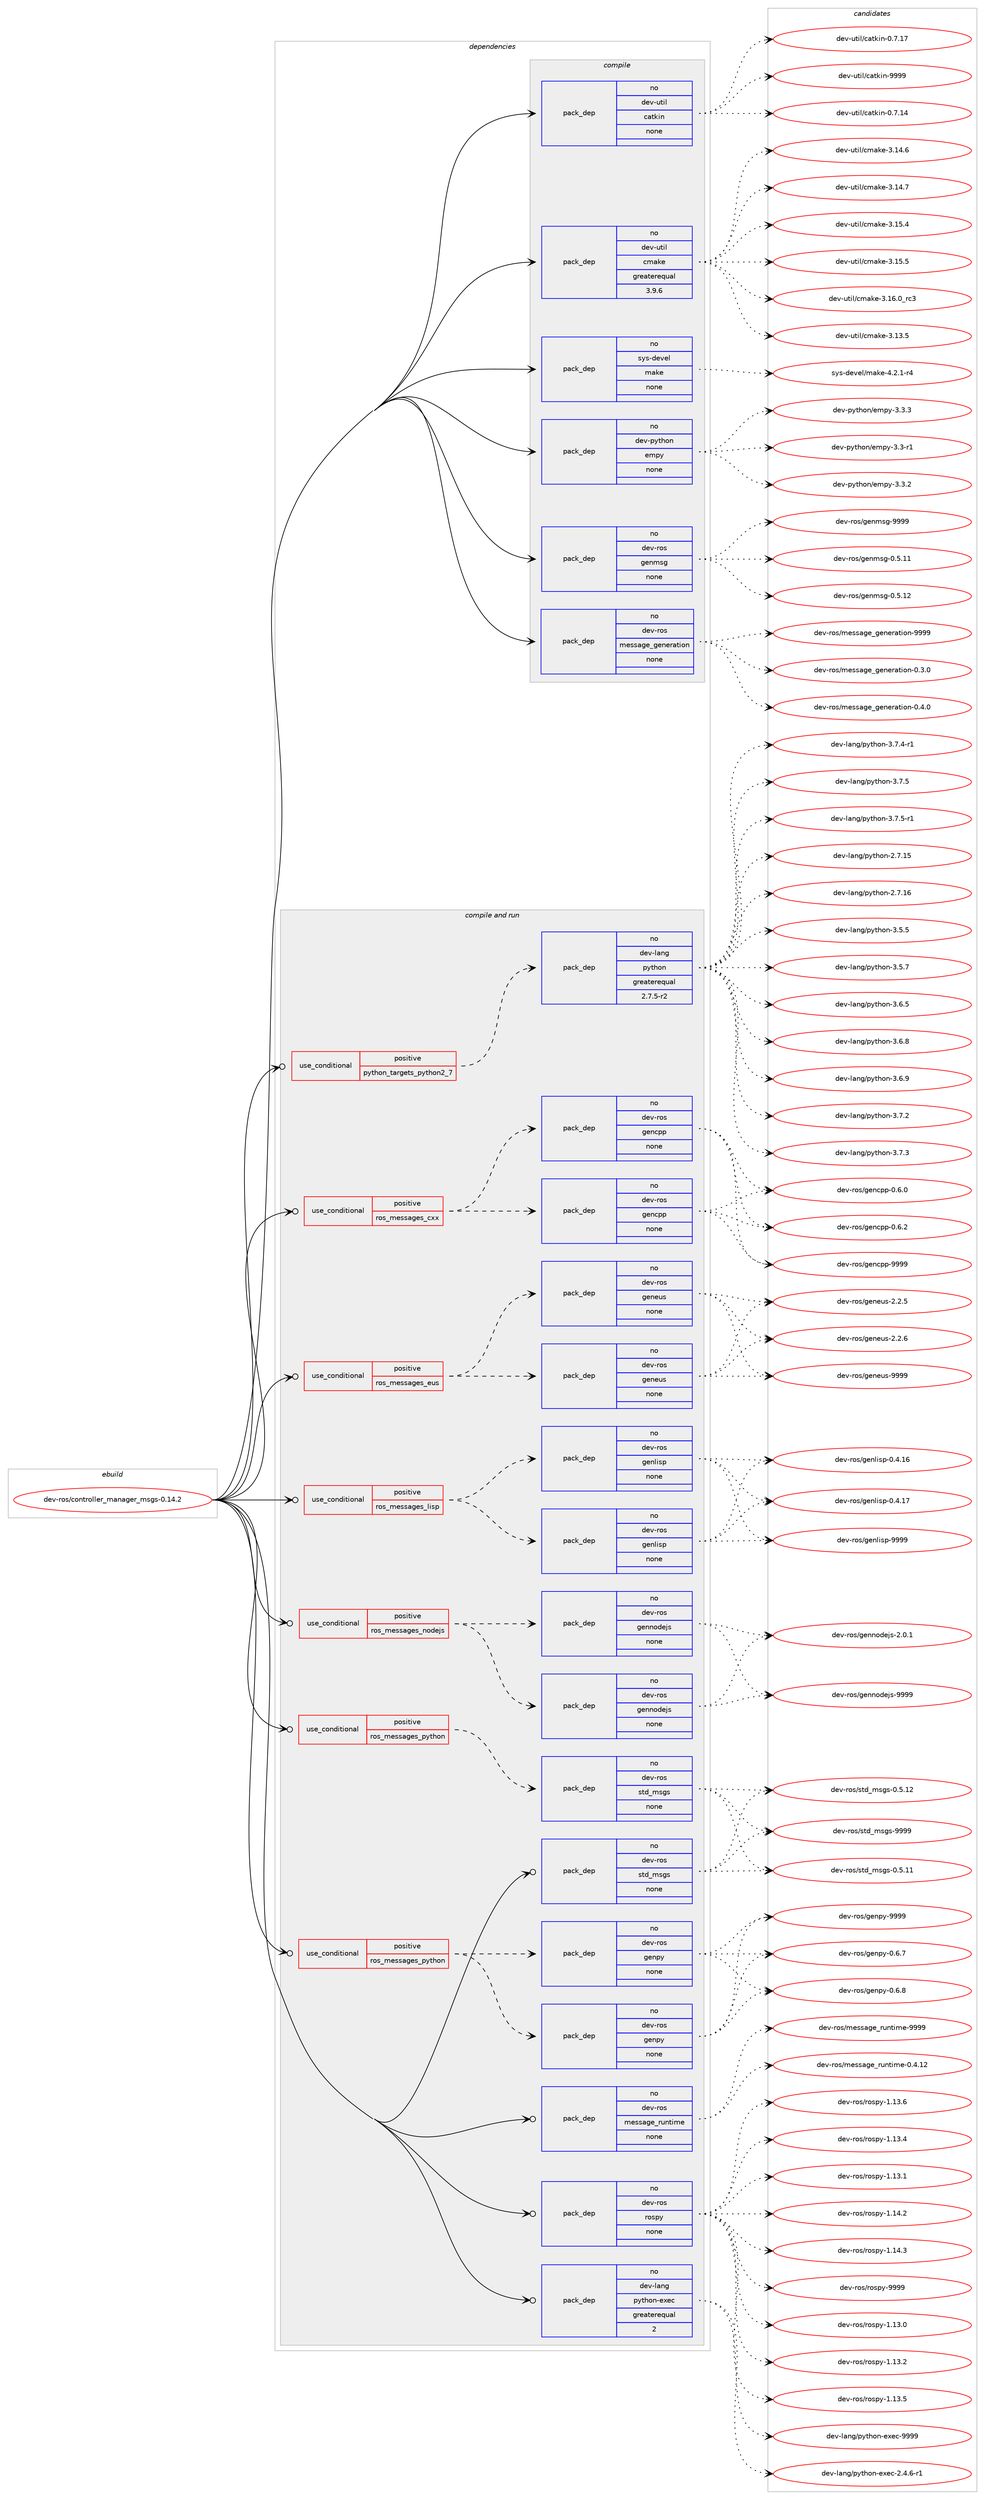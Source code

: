 digraph prolog {

# *************
# Graph options
# *************

newrank=true;
concentrate=true;
compound=true;
graph [rankdir=LR,fontname=Helvetica,fontsize=10,ranksep=1.5];#, ranksep=2.5, nodesep=0.2];
edge  [arrowhead=vee];
node  [fontname=Helvetica,fontsize=10];

# **********
# The ebuild
# **********

subgraph cluster_leftcol {
color=gray;
rank=same;
label=<<i>ebuild</i>>;
id [label="dev-ros/controller_manager_msgs-0.14.2", color=red, width=4, href="../dev-ros/controller_manager_msgs-0.14.2.svg"];
}

# ****************
# The dependencies
# ****************

subgraph cluster_midcol {
color=gray;
label=<<i>dependencies</i>>;
subgraph cluster_compile {
fillcolor="#eeeeee";
style=filled;
label=<<i>compile</i>>;
subgraph pack485402 {
dependency650260 [label=<<TABLE BORDER="0" CELLBORDER="1" CELLSPACING="0" CELLPADDING="4" WIDTH="220"><TR><TD ROWSPAN="6" CELLPADDING="30">pack_dep</TD></TR><TR><TD WIDTH="110">no</TD></TR><TR><TD>dev-python</TD></TR><TR><TD>empy</TD></TR><TR><TD>none</TD></TR><TR><TD></TD></TR></TABLE>>, shape=none, color=blue];
}
id:e -> dependency650260:w [weight=20,style="solid",arrowhead="vee"];
subgraph pack485403 {
dependency650261 [label=<<TABLE BORDER="0" CELLBORDER="1" CELLSPACING="0" CELLPADDING="4" WIDTH="220"><TR><TD ROWSPAN="6" CELLPADDING="30">pack_dep</TD></TR><TR><TD WIDTH="110">no</TD></TR><TR><TD>dev-ros</TD></TR><TR><TD>genmsg</TD></TR><TR><TD>none</TD></TR><TR><TD></TD></TR></TABLE>>, shape=none, color=blue];
}
id:e -> dependency650261:w [weight=20,style="solid",arrowhead="vee"];
subgraph pack485404 {
dependency650262 [label=<<TABLE BORDER="0" CELLBORDER="1" CELLSPACING="0" CELLPADDING="4" WIDTH="220"><TR><TD ROWSPAN="6" CELLPADDING="30">pack_dep</TD></TR><TR><TD WIDTH="110">no</TD></TR><TR><TD>dev-ros</TD></TR><TR><TD>message_generation</TD></TR><TR><TD>none</TD></TR><TR><TD></TD></TR></TABLE>>, shape=none, color=blue];
}
id:e -> dependency650262:w [weight=20,style="solid",arrowhead="vee"];
subgraph pack485405 {
dependency650263 [label=<<TABLE BORDER="0" CELLBORDER="1" CELLSPACING="0" CELLPADDING="4" WIDTH="220"><TR><TD ROWSPAN="6" CELLPADDING="30">pack_dep</TD></TR><TR><TD WIDTH="110">no</TD></TR><TR><TD>dev-util</TD></TR><TR><TD>catkin</TD></TR><TR><TD>none</TD></TR><TR><TD></TD></TR></TABLE>>, shape=none, color=blue];
}
id:e -> dependency650263:w [weight=20,style="solid",arrowhead="vee"];
subgraph pack485406 {
dependency650264 [label=<<TABLE BORDER="0" CELLBORDER="1" CELLSPACING="0" CELLPADDING="4" WIDTH="220"><TR><TD ROWSPAN="6" CELLPADDING="30">pack_dep</TD></TR><TR><TD WIDTH="110">no</TD></TR><TR><TD>dev-util</TD></TR><TR><TD>cmake</TD></TR><TR><TD>greaterequal</TD></TR><TR><TD>3.9.6</TD></TR></TABLE>>, shape=none, color=blue];
}
id:e -> dependency650264:w [weight=20,style="solid",arrowhead="vee"];
subgraph pack485407 {
dependency650265 [label=<<TABLE BORDER="0" CELLBORDER="1" CELLSPACING="0" CELLPADDING="4" WIDTH="220"><TR><TD ROWSPAN="6" CELLPADDING="30">pack_dep</TD></TR><TR><TD WIDTH="110">no</TD></TR><TR><TD>sys-devel</TD></TR><TR><TD>make</TD></TR><TR><TD>none</TD></TR><TR><TD></TD></TR></TABLE>>, shape=none, color=blue];
}
id:e -> dependency650265:w [weight=20,style="solid",arrowhead="vee"];
}
subgraph cluster_compileandrun {
fillcolor="#eeeeee";
style=filled;
label=<<i>compile and run</i>>;
subgraph cond152952 {
dependency650266 [label=<<TABLE BORDER="0" CELLBORDER="1" CELLSPACING="0" CELLPADDING="4"><TR><TD ROWSPAN="3" CELLPADDING="10">use_conditional</TD></TR><TR><TD>positive</TD></TR><TR><TD>python_targets_python2_7</TD></TR></TABLE>>, shape=none, color=red];
subgraph pack485408 {
dependency650267 [label=<<TABLE BORDER="0" CELLBORDER="1" CELLSPACING="0" CELLPADDING="4" WIDTH="220"><TR><TD ROWSPAN="6" CELLPADDING="30">pack_dep</TD></TR><TR><TD WIDTH="110">no</TD></TR><TR><TD>dev-lang</TD></TR><TR><TD>python</TD></TR><TR><TD>greaterequal</TD></TR><TR><TD>2.7.5-r2</TD></TR></TABLE>>, shape=none, color=blue];
}
dependency650266:e -> dependency650267:w [weight=20,style="dashed",arrowhead="vee"];
}
id:e -> dependency650266:w [weight=20,style="solid",arrowhead="odotvee"];
subgraph cond152953 {
dependency650268 [label=<<TABLE BORDER="0" CELLBORDER="1" CELLSPACING="0" CELLPADDING="4"><TR><TD ROWSPAN="3" CELLPADDING="10">use_conditional</TD></TR><TR><TD>positive</TD></TR><TR><TD>ros_messages_cxx</TD></TR></TABLE>>, shape=none, color=red];
subgraph pack485409 {
dependency650269 [label=<<TABLE BORDER="0" CELLBORDER="1" CELLSPACING="0" CELLPADDING="4" WIDTH="220"><TR><TD ROWSPAN="6" CELLPADDING="30">pack_dep</TD></TR><TR><TD WIDTH="110">no</TD></TR><TR><TD>dev-ros</TD></TR><TR><TD>gencpp</TD></TR><TR><TD>none</TD></TR><TR><TD></TD></TR></TABLE>>, shape=none, color=blue];
}
dependency650268:e -> dependency650269:w [weight=20,style="dashed",arrowhead="vee"];
subgraph pack485410 {
dependency650270 [label=<<TABLE BORDER="0" CELLBORDER="1" CELLSPACING="0" CELLPADDING="4" WIDTH="220"><TR><TD ROWSPAN="6" CELLPADDING="30">pack_dep</TD></TR><TR><TD WIDTH="110">no</TD></TR><TR><TD>dev-ros</TD></TR><TR><TD>gencpp</TD></TR><TR><TD>none</TD></TR><TR><TD></TD></TR></TABLE>>, shape=none, color=blue];
}
dependency650268:e -> dependency650270:w [weight=20,style="dashed",arrowhead="vee"];
}
id:e -> dependency650268:w [weight=20,style="solid",arrowhead="odotvee"];
subgraph cond152954 {
dependency650271 [label=<<TABLE BORDER="0" CELLBORDER="1" CELLSPACING="0" CELLPADDING="4"><TR><TD ROWSPAN="3" CELLPADDING="10">use_conditional</TD></TR><TR><TD>positive</TD></TR><TR><TD>ros_messages_eus</TD></TR></TABLE>>, shape=none, color=red];
subgraph pack485411 {
dependency650272 [label=<<TABLE BORDER="0" CELLBORDER="1" CELLSPACING="0" CELLPADDING="4" WIDTH="220"><TR><TD ROWSPAN="6" CELLPADDING="30">pack_dep</TD></TR><TR><TD WIDTH="110">no</TD></TR><TR><TD>dev-ros</TD></TR><TR><TD>geneus</TD></TR><TR><TD>none</TD></TR><TR><TD></TD></TR></TABLE>>, shape=none, color=blue];
}
dependency650271:e -> dependency650272:w [weight=20,style="dashed",arrowhead="vee"];
subgraph pack485412 {
dependency650273 [label=<<TABLE BORDER="0" CELLBORDER="1" CELLSPACING="0" CELLPADDING="4" WIDTH="220"><TR><TD ROWSPAN="6" CELLPADDING="30">pack_dep</TD></TR><TR><TD WIDTH="110">no</TD></TR><TR><TD>dev-ros</TD></TR><TR><TD>geneus</TD></TR><TR><TD>none</TD></TR><TR><TD></TD></TR></TABLE>>, shape=none, color=blue];
}
dependency650271:e -> dependency650273:w [weight=20,style="dashed",arrowhead="vee"];
}
id:e -> dependency650271:w [weight=20,style="solid",arrowhead="odotvee"];
subgraph cond152955 {
dependency650274 [label=<<TABLE BORDER="0" CELLBORDER="1" CELLSPACING="0" CELLPADDING="4"><TR><TD ROWSPAN="3" CELLPADDING="10">use_conditional</TD></TR><TR><TD>positive</TD></TR><TR><TD>ros_messages_lisp</TD></TR></TABLE>>, shape=none, color=red];
subgraph pack485413 {
dependency650275 [label=<<TABLE BORDER="0" CELLBORDER="1" CELLSPACING="0" CELLPADDING="4" WIDTH="220"><TR><TD ROWSPAN="6" CELLPADDING="30">pack_dep</TD></TR><TR><TD WIDTH="110">no</TD></TR><TR><TD>dev-ros</TD></TR><TR><TD>genlisp</TD></TR><TR><TD>none</TD></TR><TR><TD></TD></TR></TABLE>>, shape=none, color=blue];
}
dependency650274:e -> dependency650275:w [weight=20,style="dashed",arrowhead="vee"];
subgraph pack485414 {
dependency650276 [label=<<TABLE BORDER="0" CELLBORDER="1" CELLSPACING="0" CELLPADDING="4" WIDTH="220"><TR><TD ROWSPAN="6" CELLPADDING="30">pack_dep</TD></TR><TR><TD WIDTH="110">no</TD></TR><TR><TD>dev-ros</TD></TR><TR><TD>genlisp</TD></TR><TR><TD>none</TD></TR><TR><TD></TD></TR></TABLE>>, shape=none, color=blue];
}
dependency650274:e -> dependency650276:w [weight=20,style="dashed",arrowhead="vee"];
}
id:e -> dependency650274:w [weight=20,style="solid",arrowhead="odotvee"];
subgraph cond152956 {
dependency650277 [label=<<TABLE BORDER="0" CELLBORDER="1" CELLSPACING="0" CELLPADDING="4"><TR><TD ROWSPAN="3" CELLPADDING="10">use_conditional</TD></TR><TR><TD>positive</TD></TR><TR><TD>ros_messages_nodejs</TD></TR></TABLE>>, shape=none, color=red];
subgraph pack485415 {
dependency650278 [label=<<TABLE BORDER="0" CELLBORDER="1" CELLSPACING="0" CELLPADDING="4" WIDTH="220"><TR><TD ROWSPAN="6" CELLPADDING="30">pack_dep</TD></TR><TR><TD WIDTH="110">no</TD></TR><TR><TD>dev-ros</TD></TR><TR><TD>gennodejs</TD></TR><TR><TD>none</TD></TR><TR><TD></TD></TR></TABLE>>, shape=none, color=blue];
}
dependency650277:e -> dependency650278:w [weight=20,style="dashed",arrowhead="vee"];
subgraph pack485416 {
dependency650279 [label=<<TABLE BORDER="0" CELLBORDER="1" CELLSPACING="0" CELLPADDING="4" WIDTH="220"><TR><TD ROWSPAN="6" CELLPADDING="30">pack_dep</TD></TR><TR><TD WIDTH="110">no</TD></TR><TR><TD>dev-ros</TD></TR><TR><TD>gennodejs</TD></TR><TR><TD>none</TD></TR><TR><TD></TD></TR></TABLE>>, shape=none, color=blue];
}
dependency650277:e -> dependency650279:w [weight=20,style="dashed",arrowhead="vee"];
}
id:e -> dependency650277:w [weight=20,style="solid",arrowhead="odotvee"];
subgraph cond152957 {
dependency650280 [label=<<TABLE BORDER="0" CELLBORDER="1" CELLSPACING="0" CELLPADDING="4"><TR><TD ROWSPAN="3" CELLPADDING="10">use_conditional</TD></TR><TR><TD>positive</TD></TR><TR><TD>ros_messages_python</TD></TR></TABLE>>, shape=none, color=red];
subgraph pack485417 {
dependency650281 [label=<<TABLE BORDER="0" CELLBORDER="1" CELLSPACING="0" CELLPADDING="4" WIDTH="220"><TR><TD ROWSPAN="6" CELLPADDING="30">pack_dep</TD></TR><TR><TD WIDTH="110">no</TD></TR><TR><TD>dev-ros</TD></TR><TR><TD>genpy</TD></TR><TR><TD>none</TD></TR><TR><TD></TD></TR></TABLE>>, shape=none, color=blue];
}
dependency650280:e -> dependency650281:w [weight=20,style="dashed",arrowhead="vee"];
subgraph pack485418 {
dependency650282 [label=<<TABLE BORDER="0" CELLBORDER="1" CELLSPACING="0" CELLPADDING="4" WIDTH="220"><TR><TD ROWSPAN="6" CELLPADDING="30">pack_dep</TD></TR><TR><TD WIDTH="110">no</TD></TR><TR><TD>dev-ros</TD></TR><TR><TD>genpy</TD></TR><TR><TD>none</TD></TR><TR><TD></TD></TR></TABLE>>, shape=none, color=blue];
}
dependency650280:e -> dependency650282:w [weight=20,style="dashed",arrowhead="vee"];
}
id:e -> dependency650280:w [weight=20,style="solid",arrowhead="odotvee"];
subgraph cond152958 {
dependency650283 [label=<<TABLE BORDER="0" CELLBORDER="1" CELLSPACING="0" CELLPADDING="4"><TR><TD ROWSPAN="3" CELLPADDING="10">use_conditional</TD></TR><TR><TD>positive</TD></TR><TR><TD>ros_messages_python</TD></TR></TABLE>>, shape=none, color=red];
subgraph pack485419 {
dependency650284 [label=<<TABLE BORDER="0" CELLBORDER="1" CELLSPACING="0" CELLPADDING="4" WIDTH="220"><TR><TD ROWSPAN="6" CELLPADDING="30">pack_dep</TD></TR><TR><TD WIDTH="110">no</TD></TR><TR><TD>dev-ros</TD></TR><TR><TD>std_msgs</TD></TR><TR><TD>none</TD></TR><TR><TD></TD></TR></TABLE>>, shape=none, color=blue];
}
dependency650283:e -> dependency650284:w [weight=20,style="dashed",arrowhead="vee"];
}
id:e -> dependency650283:w [weight=20,style="solid",arrowhead="odotvee"];
subgraph pack485420 {
dependency650285 [label=<<TABLE BORDER="0" CELLBORDER="1" CELLSPACING="0" CELLPADDING="4" WIDTH="220"><TR><TD ROWSPAN="6" CELLPADDING="30">pack_dep</TD></TR><TR><TD WIDTH="110">no</TD></TR><TR><TD>dev-lang</TD></TR><TR><TD>python-exec</TD></TR><TR><TD>greaterequal</TD></TR><TR><TD>2</TD></TR></TABLE>>, shape=none, color=blue];
}
id:e -> dependency650285:w [weight=20,style="solid",arrowhead="odotvee"];
subgraph pack485421 {
dependency650286 [label=<<TABLE BORDER="0" CELLBORDER="1" CELLSPACING="0" CELLPADDING="4" WIDTH="220"><TR><TD ROWSPAN="6" CELLPADDING="30">pack_dep</TD></TR><TR><TD WIDTH="110">no</TD></TR><TR><TD>dev-ros</TD></TR><TR><TD>message_runtime</TD></TR><TR><TD>none</TD></TR><TR><TD></TD></TR></TABLE>>, shape=none, color=blue];
}
id:e -> dependency650286:w [weight=20,style="solid",arrowhead="odotvee"];
subgraph pack485422 {
dependency650287 [label=<<TABLE BORDER="0" CELLBORDER="1" CELLSPACING="0" CELLPADDING="4" WIDTH="220"><TR><TD ROWSPAN="6" CELLPADDING="30">pack_dep</TD></TR><TR><TD WIDTH="110">no</TD></TR><TR><TD>dev-ros</TD></TR><TR><TD>rospy</TD></TR><TR><TD>none</TD></TR><TR><TD></TD></TR></TABLE>>, shape=none, color=blue];
}
id:e -> dependency650287:w [weight=20,style="solid",arrowhead="odotvee"];
subgraph pack485423 {
dependency650288 [label=<<TABLE BORDER="0" CELLBORDER="1" CELLSPACING="0" CELLPADDING="4" WIDTH="220"><TR><TD ROWSPAN="6" CELLPADDING="30">pack_dep</TD></TR><TR><TD WIDTH="110">no</TD></TR><TR><TD>dev-ros</TD></TR><TR><TD>std_msgs</TD></TR><TR><TD>none</TD></TR><TR><TD></TD></TR></TABLE>>, shape=none, color=blue];
}
id:e -> dependency650288:w [weight=20,style="solid",arrowhead="odotvee"];
}
subgraph cluster_run {
fillcolor="#eeeeee";
style=filled;
label=<<i>run</i>>;
}
}

# **************
# The candidates
# **************

subgraph cluster_choices {
rank=same;
color=gray;
label=<<i>candidates</i>>;

subgraph choice485402 {
color=black;
nodesep=1;
choice1001011184511212111610411111047101109112121455146514511449 [label="dev-python/empy-3.3-r1", color=red, width=4,href="../dev-python/empy-3.3-r1.svg"];
choice1001011184511212111610411111047101109112121455146514650 [label="dev-python/empy-3.3.2", color=red, width=4,href="../dev-python/empy-3.3.2.svg"];
choice1001011184511212111610411111047101109112121455146514651 [label="dev-python/empy-3.3.3", color=red, width=4,href="../dev-python/empy-3.3.3.svg"];
dependency650260:e -> choice1001011184511212111610411111047101109112121455146514511449:w [style=dotted,weight="100"];
dependency650260:e -> choice1001011184511212111610411111047101109112121455146514650:w [style=dotted,weight="100"];
dependency650260:e -> choice1001011184511212111610411111047101109112121455146514651:w [style=dotted,weight="100"];
}
subgraph choice485403 {
color=black;
nodesep=1;
choice100101118451141111154710310111010911510345484653464949 [label="dev-ros/genmsg-0.5.11", color=red, width=4,href="../dev-ros/genmsg-0.5.11.svg"];
choice100101118451141111154710310111010911510345484653464950 [label="dev-ros/genmsg-0.5.12", color=red, width=4,href="../dev-ros/genmsg-0.5.12.svg"];
choice10010111845114111115471031011101091151034557575757 [label="dev-ros/genmsg-9999", color=red, width=4,href="../dev-ros/genmsg-9999.svg"];
dependency650261:e -> choice100101118451141111154710310111010911510345484653464949:w [style=dotted,weight="100"];
dependency650261:e -> choice100101118451141111154710310111010911510345484653464950:w [style=dotted,weight="100"];
dependency650261:e -> choice10010111845114111115471031011101091151034557575757:w [style=dotted,weight="100"];
}
subgraph choice485404 {
color=black;
nodesep=1;
choice1001011184511411111547109101115115971031019510310111010111497116105111110454846514648 [label="dev-ros/message_generation-0.3.0", color=red, width=4,href="../dev-ros/message_generation-0.3.0.svg"];
choice1001011184511411111547109101115115971031019510310111010111497116105111110454846524648 [label="dev-ros/message_generation-0.4.0", color=red, width=4,href="../dev-ros/message_generation-0.4.0.svg"];
choice10010111845114111115471091011151159710310195103101110101114971161051111104557575757 [label="dev-ros/message_generation-9999", color=red, width=4,href="../dev-ros/message_generation-9999.svg"];
dependency650262:e -> choice1001011184511411111547109101115115971031019510310111010111497116105111110454846514648:w [style=dotted,weight="100"];
dependency650262:e -> choice1001011184511411111547109101115115971031019510310111010111497116105111110454846524648:w [style=dotted,weight="100"];
dependency650262:e -> choice10010111845114111115471091011151159710310195103101110101114971161051111104557575757:w [style=dotted,weight="100"];
}
subgraph choice485405 {
color=black;
nodesep=1;
choice1001011184511711610510847999711610710511045484655464952 [label="dev-util/catkin-0.7.14", color=red, width=4,href="../dev-util/catkin-0.7.14.svg"];
choice1001011184511711610510847999711610710511045484655464955 [label="dev-util/catkin-0.7.17", color=red, width=4,href="../dev-util/catkin-0.7.17.svg"];
choice100101118451171161051084799971161071051104557575757 [label="dev-util/catkin-9999", color=red, width=4,href="../dev-util/catkin-9999.svg"];
dependency650263:e -> choice1001011184511711610510847999711610710511045484655464952:w [style=dotted,weight="100"];
dependency650263:e -> choice1001011184511711610510847999711610710511045484655464955:w [style=dotted,weight="100"];
dependency650263:e -> choice100101118451171161051084799971161071051104557575757:w [style=dotted,weight="100"];
}
subgraph choice485406 {
color=black;
nodesep=1;
choice1001011184511711610510847991099710710145514649514653 [label="dev-util/cmake-3.13.5", color=red, width=4,href="../dev-util/cmake-3.13.5.svg"];
choice1001011184511711610510847991099710710145514649524654 [label="dev-util/cmake-3.14.6", color=red, width=4,href="../dev-util/cmake-3.14.6.svg"];
choice1001011184511711610510847991099710710145514649524655 [label="dev-util/cmake-3.14.7", color=red, width=4,href="../dev-util/cmake-3.14.7.svg"];
choice1001011184511711610510847991099710710145514649534652 [label="dev-util/cmake-3.15.4", color=red, width=4,href="../dev-util/cmake-3.15.4.svg"];
choice1001011184511711610510847991099710710145514649534653 [label="dev-util/cmake-3.15.5", color=red, width=4,href="../dev-util/cmake-3.15.5.svg"];
choice1001011184511711610510847991099710710145514649544648951149951 [label="dev-util/cmake-3.16.0_rc3", color=red, width=4,href="../dev-util/cmake-3.16.0_rc3.svg"];
dependency650264:e -> choice1001011184511711610510847991099710710145514649514653:w [style=dotted,weight="100"];
dependency650264:e -> choice1001011184511711610510847991099710710145514649524654:w [style=dotted,weight="100"];
dependency650264:e -> choice1001011184511711610510847991099710710145514649524655:w [style=dotted,weight="100"];
dependency650264:e -> choice1001011184511711610510847991099710710145514649534652:w [style=dotted,weight="100"];
dependency650264:e -> choice1001011184511711610510847991099710710145514649534653:w [style=dotted,weight="100"];
dependency650264:e -> choice1001011184511711610510847991099710710145514649544648951149951:w [style=dotted,weight="100"];
}
subgraph choice485407 {
color=black;
nodesep=1;
choice1151211154510010111810110847109971071014552465046494511452 [label="sys-devel/make-4.2.1-r4", color=red, width=4,href="../sys-devel/make-4.2.1-r4.svg"];
dependency650265:e -> choice1151211154510010111810110847109971071014552465046494511452:w [style=dotted,weight="100"];
}
subgraph choice485408 {
color=black;
nodesep=1;
choice10010111845108971101034711212111610411111045504655464953 [label="dev-lang/python-2.7.15", color=red, width=4,href="../dev-lang/python-2.7.15.svg"];
choice10010111845108971101034711212111610411111045504655464954 [label="dev-lang/python-2.7.16", color=red, width=4,href="../dev-lang/python-2.7.16.svg"];
choice100101118451089711010347112121116104111110455146534653 [label="dev-lang/python-3.5.5", color=red, width=4,href="../dev-lang/python-3.5.5.svg"];
choice100101118451089711010347112121116104111110455146534655 [label="dev-lang/python-3.5.7", color=red, width=4,href="../dev-lang/python-3.5.7.svg"];
choice100101118451089711010347112121116104111110455146544653 [label="dev-lang/python-3.6.5", color=red, width=4,href="../dev-lang/python-3.6.5.svg"];
choice100101118451089711010347112121116104111110455146544656 [label="dev-lang/python-3.6.8", color=red, width=4,href="../dev-lang/python-3.6.8.svg"];
choice100101118451089711010347112121116104111110455146544657 [label="dev-lang/python-3.6.9", color=red, width=4,href="../dev-lang/python-3.6.9.svg"];
choice100101118451089711010347112121116104111110455146554650 [label="dev-lang/python-3.7.2", color=red, width=4,href="../dev-lang/python-3.7.2.svg"];
choice100101118451089711010347112121116104111110455146554651 [label="dev-lang/python-3.7.3", color=red, width=4,href="../dev-lang/python-3.7.3.svg"];
choice1001011184510897110103471121211161041111104551465546524511449 [label="dev-lang/python-3.7.4-r1", color=red, width=4,href="../dev-lang/python-3.7.4-r1.svg"];
choice100101118451089711010347112121116104111110455146554653 [label="dev-lang/python-3.7.5", color=red, width=4,href="../dev-lang/python-3.7.5.svg"];
choice1001011184510897110103471121211161041111104551465546534511449 [label="dev-lang/python-3.7.5-r1", color=red, width=4,href="../dev-lang/python-3.7.5-r1.svg"];
dependency650267:e -> choice10010111845108971101034711212111610411111045504655464953:w [style=dotted,weight="100"];
dependency650267:e -> choice10010111845108971101034711212111610411111045504655464954:w [style=dotted,weight="100"];
dependency650267:e -> choice100101118451089711010347112121116104111110455146534653:w [style=dotted,weight="100"];
dependency650267:e -> choice100101118451089711010347112121116104111110455146534655:w [style=dotted,weight="100"];
dependency650267:e -> choice100101118451089711010347112121116104111110455146544653:w [style=dotted,weight="100"];
dependency650267:e -> choice100101118451089711010347112121116104111110455146544656:w [style=dotted,weight="100"];
dependency650267:e -> choice100101118451089711010347112121116104111110455146544657:w [style=dotted,weight="100"];
dependency650267:e -> choice100101118451089711010347112121116104111110455146554650:w [style=dotted,weight="100"];
dependency650267:e -> choice100101118451089711010347112121116104111110455146554651:w [style=dotted,weight="100"];
dependency650267:e -> choice1001011184510897110103471121211161041111104551465546524511449:w [style=dotted,weight="100"];
dependency650267:e -> choice100101118451089711010347112121116104111110455146554653:w [style=dotted,weight="100"];
dependency650267:e -> choice1001011184510897110103471121211161041111104551465546534511449:w [style=dotted,weight="100"];
}
subgraph choice485409 {
color=black;
nodesep=1;
choice100101118451141111154710310111099112112454846544648 [label="dev-ros/gencpp-0.6.0", color=red, width=4,href="../dev-ros/gencpp-0.6.0.svg"];
choice100101118451141111154710310111099112112454846544650 [label="dev-ros/gencpp-0.6.2", color=red, width=4,href="../dev-ros/gencpp-0.6.2.svg"];
choice1001011184511411111547103101110991121124557575757 [label="dev-ros/gencpp-9999", color=red, width=4,href="../dev-ros/gencpp-9999.svg"];
dependency650269:e -> choice100101118451141111154710310111099112112454846544648:w [style=dotted,weight="100"];
dependency650269:e -> choice100101118451141111154710310111099112112454846544650:w [style=dotted,weight="100"];
dependency650269:e -> choice1001011184511411111547103101110991121124557575757:w [style=dotted,weight="100"];
}
subgraph choice485410 {
color=black;
nodesep=1;
choice100101118451141111154710310111099112112454846544648 [label="dev-ros/gencpp-0.6.0", color=red, width=4,href="../dev-ros/gencpp-0.6.0.svg"];
choice100101118451141111154710310111099112112454846544650 [label="dev-ros/gencpp-0.6.2", color=red, width=4,href="../dev-ros/gencpp-0.6.2.svg"];
choice1001011184511411111547103101110991121124557575757 [label="dev-ros/gencpp-9999", color=red, width=4,href="../dev-ros/gencpp-9999.svg"];
dependency650270:e -> choice100101118451141111154710310111099112112454846544648:w [style=dotted,weight="100"];
dependency650270:e -> choice100101118451141111154710310111099112112454846544650:w [style=dotted,weight="100"];
dependency650270:e -> choice1001011184511411111547103101110991121124557575757:w [style=dotted,weight="100"];
}
subgraph choice485411 {
color=black;
nodesep=1;
choice1001011184511411111547103101110101117115455046504653 [label="dev-ros/geneus-2.2.5", color=red, width=4,href="../dev-ros/geneus-2.2.5.svg"];
choice1001011184511411111547103101110101117115455046504654 [label="dev-ros/geneus-2.2.6", color=red, width=4,href="../dev-ros/geneus-2.2.6.svg"];
choice10010111845114111115471031011101011171154557575757 [label="dev-ros/geneus-9999", color=red, width=4,href="../dev-ros/geneus-9999.svg"];
dependency650272:e -> choice1001011184511411111547103101110101117115455046504653:w [style=dotted,weight="100"];
dependency650272:e -> choice1001011184511411111547103101110101117115455046504654:w [style=dotted,weight="100"];
dependency650272:e -> choice10010111845114111115471031011101011171154557575757:w [style=dotted,weight="100"];
}
subgraph choice485412 {
color=black;
nodesep=1;
choice1001011184511411111547103101110101117115455046504653 [label="dev-ros/geneus-2.2.5", color=red, width=4,href="../dev-ros/geneus-2.2.5.svg"];
choice1001011184511411111547103101110101117115455046504654 [label="dev-ros/geneus-2.2.6", color=red, width=4,href="../dev-ros/geneus-2.2.6.svg"];
choice10010111845114111115471031011101011171154557575757 [label="dev-ros/geneus-9999", color=red, width=4,href="../dev-ros/geneus-9999.svg"];
dependency650273:e -> choice1001011184511411111547103101110101117115455046504653:w [style=dotted,weight="100"];
dependency650273:e -> choice1001011184511411111547103101110101117115455046504654:w [style=dotted,weight="100"];
dependency650273:e -> choice10010111845114111115471031011101011171154557575757:w [style=dotted,weight="100"];
}
subgraph choice485413 {
color=black;
nodesep=1;
choice100101118451141111154710310111010810511511245484652464954 [label="dev-ros/genlisp-0.4.16", color=red, width=4,href="../dev-ros/genlisp-0.4.16.svg"];
choice100101118451141111154710310111010810511511245484652464955 [label="dev-ros/genlisp-0.4.17", color=red, width=4,href="../dev-ros/genlisp-0.4.17.svg"];
choice10010111845114111115471031011101081051151124557575757 [label="dev-ros/genlisp-9999", color=red, width=4,href="../dev-ros/genlisp-9999.svg"];
dependency650275:e -> choice100101118451141111154710310111010810511511245484652464954:w [style=dotted,weight="100"];
dependency650275:e -> choice100101118451141111154710310111010810511511245484652464955:w [style=dotted,weight="100"];
dependency650275:e -> choice10010111845114111115471031011101081051151124557575757:w [style=dotted,weight="100"];
}
subgraph choice485414 {
color=black;
nodesep=1;
choice100101118451141111154710310111010810511511245484652464954 [label="dev-ros/genlisp-0.4.16", color=red, width=4,href="../dev-ros/genlisp-0.4.16.svg"];
choice100101118451141111154710310111010810511511245484652464955 [label="dev-ros/genlisp-0.4.17", color=red, width=4,href="../dev-ros/genlisp-0.4.17.svg"];
choice10010111845114111115471031011101081051151124557575757 [label="dev-ros/genlisp-9999", color=red, width=4,href="../dev-ros/genlisp-9999.svg"];
dependency650276:e -> choice100101118451141111154710310111010810511511245484652464954:w [style=dotted,weight="100"];
dependency650276:e -> choice100101118451141111154710310111010810511511245484652464955:w [style=dotted,weight="100"];
dependency650276:e -> choice10010111845114111115471031011101081051151124557575757:w [style=dotted,weight="100"];
}
subgraph choice485415 {
color=black;
nodesep=1;
choice1001011184511411111547103101110110111100101106115455046484649 [label="dev-ros/gennodejs-2.0.1", color=red, width=4,href="../dev-ros/gennodejs-2.0.1.svg"];
choice10010111845114111115471031011101101111001011061154557575757 [label="dev-ros/gennodejs-9999", color=red, width=4,href="../dev-ros/gennodejs-9999.svg"];
dependency650278:e -> choice1001011184511411111547103101110110111100101106115455046484649:w [style=dotted,weight="100"];
dependency650278:e -> choice10010111845114111115471031011101101111001011061154557575757:w [style=dotted,weight="100"];
}
subgraph choice485416 {
color=black;
nodesep=1;
choice1001011184511411111547103101110110111100101106115455046484649 [label="dev-ros/gennodejs-2.0.1", color=red, width=4,href="../dev-ros/gennodejs-2.0.1.svg"];
choice10010111845114111115471031011101101111001011061154557575757 [label="dev-ros/gennodejs-9999", color=red, width=4,href="../dev-ros/gennodejs-9999.svg"];
dependency650279:e -> choice1001011184511411111547103101110110111100101106115455046484649:w [style=dotted,weight="100"];
dependency650279:e -> choice10010111845114111115471031011101101111001011061154557575757:w [style=dotted,weight="100"];
}
subgraph choice485417 {
color=black;
nodesep=1;
choice1001011184511411111547103101110112121454846544655 [label="dev-ros/genpy-0.6.7", color=red, width=4,href="../dev-ros/genpy-0.6.7.svg"];
choice1001011184511411111547103101110112121454846544656 [label="dev-ros/genpy-0.6.8", color=red, width=4,href="../dev-ros/genpy-0.6.8.svg"];
choice10010111845114111115471031011101121214557575757 [label="dev-ros/genpy-9999", color=red, width=4,href="../dev-ros/genpy-9999.svg"];
dependency650281:e -> choice1001011184511411111547103101110112121454846544655:w [style=dotted,weight="100"];
dependency650281:e -> choice1001011184511411111547103101110112121454846544656:w [style=dotted,weight="100"];
dependency650281:e -> choice10010111845114111115471031011101121214557575757:w [style=dotted,weight="100"];
}
subgraph choice485418 {
color=black;
nodesep=1;
choice1001011184511411111547103101110112121454846544655 [label="dev-ros/genpy-0.6.7", color=red, width=4,href="../dev-ros/genpy-0.6.7.svg"];
choice1001011184511411111547103101110112121454846544656 [label="dev-ros/genpy-0.6.8", color=red, width=4,href="../dev-ros/genpy-0.6.8.svg"];
choice10010111845114111115471031011101121214557575757 [label="dev-ros/genpy-9999", color=red, width=4,href="../dev-ros/genpy-9999.svg"];
dependency650282:e -> choice1001011184511411111547103101110112121454846544655:w [style=dotted,weight="100"];
dependency650282:e -> choice1001011184511411111547103101110112121454846544656:w [style=dotted,weight="100"];
dependency650282:e -> choice10010111845114111115471031011101121214557575757:w [style=dotted,weight="100"];
}
subgraph choice485419 {
color=black;
nodesep=1;
choice10010111845114111115471151161009510911510311545484653464949 [label="dev-ros/std_msgs-0.5.11", color=red, width=4,href="../dev-ros/std_msgs-0.5.11.svg"];
choice10010111845114111115471151161009510911510311545484653464950 [label="dev-ros/std_msgs-0.5.12", color=red, width=4,href="../dev-ros/std_msgs-0.5.12.svg"];
choice1001011184511411111547115116100951091151031154557575757 [label="dev-ros/std_msgs-9999", color=red, width=4,href="../dev-ros/std_msgs-9999.svg"];
dependency650284:e -> choice10010111845114111115471151161009510911510311545484653464949:w [style=dotted,weight="100"];
dependency650284:e -> choice10010111845114111115471151161009510911510311545484653464950:w [style=dotted,weight="100"];
dependency650284:e -> choice1001011184511411111547115116100951091151031154557575757:w [style=dotted,weight="100"];
}
subgraph choice485420 {
color=black;
nodesep=1;
choice10010111845108971101034711212111610411111045101120101994550465246544511449 [label="dev-lang/python-exec-2.4.6-r1", color=red, width=4,href="../dev-lang/python-exec-2.4.6-r1.svg"];
choice10010111845108971101034711212111610411111045101120101994557575757 [label="dev-lang/python-exec-9999", color=red, width=4,href="../dev-lang/python-exec-9999.svg"];
dependency650285:e -> choice10010111845108971101034711212111610411111045101120101994550465246544511449:w [style=dotted,weight="100"];
dependency650285:e -> choice10010111845108971101034711212111610411111045101120101994557575757:w [style=dotted,weight="100"];
}
subgraph choice485421 {
color=black;
nodesep=1;
choice1001011184511411111547109101115115971031019511411711011610510910145484652464950 [label="dev-ros/message_runtime-0.4.12", color=red, width=4,href="../dev-ros/message_runtime-0.4.12.svg"];
choice100101118451141111154710910111511597103101951141171101161051091014557575757 [label="dev-ros/message_runtime-9999", color=red, width=4,href="../dev-ros/message_runtime-9999.svg"];
dependency650286:e -> choice1001011184511411111547109101115115971031019511411711011610510910145484652464950:w [style=dotted,weight="100"];
dependency650286:e -> choice100101118451141111154710910111511597103101951141171101161051091014557575757:w [style=dotted,weight="100"];
}
subgraph choice485422 {
color=black;
nodesep=1;
choice100101118451141111154711411111511212145494649514648 [label="dev-ros/rospy-1.13.0", color=red, width=4,href="../dev-ros/rospy-1.13.0.svg"];
choice100101118451141111154711411111511212145494649514649 [label="dev-ros/rospy-1.13.1", color=red, width=4,href="../dev-ros/rospy-1.13.1.svg"];
choice100101118451141111154711411111511212145494649514650 [label="dev-ros/rospy-1.13.2", color=red, width=4,href="../dev-ros/rospy-1.13.2.svg"];
choice100101118451141111154711411111511212145494649514652 [label="dev-ros/rospy-1.13.4", color=red, width=4,href="../dev-ros/rospy-1.13.4.svg"];
choice100101118451141111154711411111511212145494649514653 [label="dev-ros/rospy-1.13.5", color=red, width=4,href="../dev-ros/rospy-1.13.5.svg"];
choice100101118451141111154711411111511212145494649514654 [label="dev-ros/rospy-1.13.6", color=red, width=4,href="../dev-ros/rospy-1.13.6.svg"];
choice100101118451141111154711411111511212145494649524650 [label="dev-ros/rospy-1.14.2", color=red, width=4,href="../dev-ros/rospy-1.14.2.svg"];
choice100101118451141111154711411111511212145494649524651 [label="dev-ros/rospy-1.14.3", color=red, width=4,href="../dev-ros/rospy-1.14.3.svg"];
choice10010111845114111115471141111151121214557575757 [label="dev-ros/rospy-9999", color=red, width=4,href="../dev-ros/rospy-9999.svg"];
dependency650287:e -> choice100101118451141111154711411111511212145494649514648:w [style=dotted,weight="100"];
dependency650287:e -> choice100101118451141111154711411111511212145494649514649:w [style=dotted,weight="100"];
dependency650287:e -> choice100101118451141111154711411111511212145494649514650:w [style=dotted,weight="100"];
dependency650287:e -> choice100101118451141111154711411111511212145494649514652:w [style=dotted,weight="100"];
dependency650287:e -> choice100101118451141111154711411111511212145494649514653:w [style=dotted,weight="100"];
dependency650287:e -> choice100101118451141111154711411111511212145494649514654:w [style=dotted,weight="100"];
dependency650287:e -> choice100101118451141111154711411111511212145494649524650:w [style=dotted,weight="100"];
dependency650287:e -> choice100101118451141111154711411111511212145494649524651:w [style=dotted,weight="100"];
dependency650287:e -> choice10010111845114111115471141111151121214557575757:w [style=dotted,weight="100"];
}
subgraph choice485423 {
color=black;
nodesep=1;
choice10010111845114111115471151161009510911510311545484653464949 [label="dev-ros/std_msgs-0.5.11", color=red, width=4,href="../dev-ros/std_msgs-0.5.11.svg"];
choice10010111845114111115471151161009510911510311545484653464950 [label="dev-ros/std_msgs-0.5.12", color=red, width=4,href="../dev-ros/std_msgs-0.5.12.svg"];
choice1001011184511411111547115116100951091151031154557575757 [label="dev-ros/std_msgs-9999", color=red, width=4,href="../dev-ros/std_msgs-9999.svg"];
dependency650288:e -> choice10010111845114111115471151161009510911510311545484653464949:w [style=dotted,weight="100"];
dependency650288:e -> choice10010111845114111115471151161009510911510311545484653464950:w [style=dotted,weight="100"];
dependency650288:e -> choice1001011184511411111547115116100951091151031154557575757:w [style=dotted,weight="100"];
}
}

}
